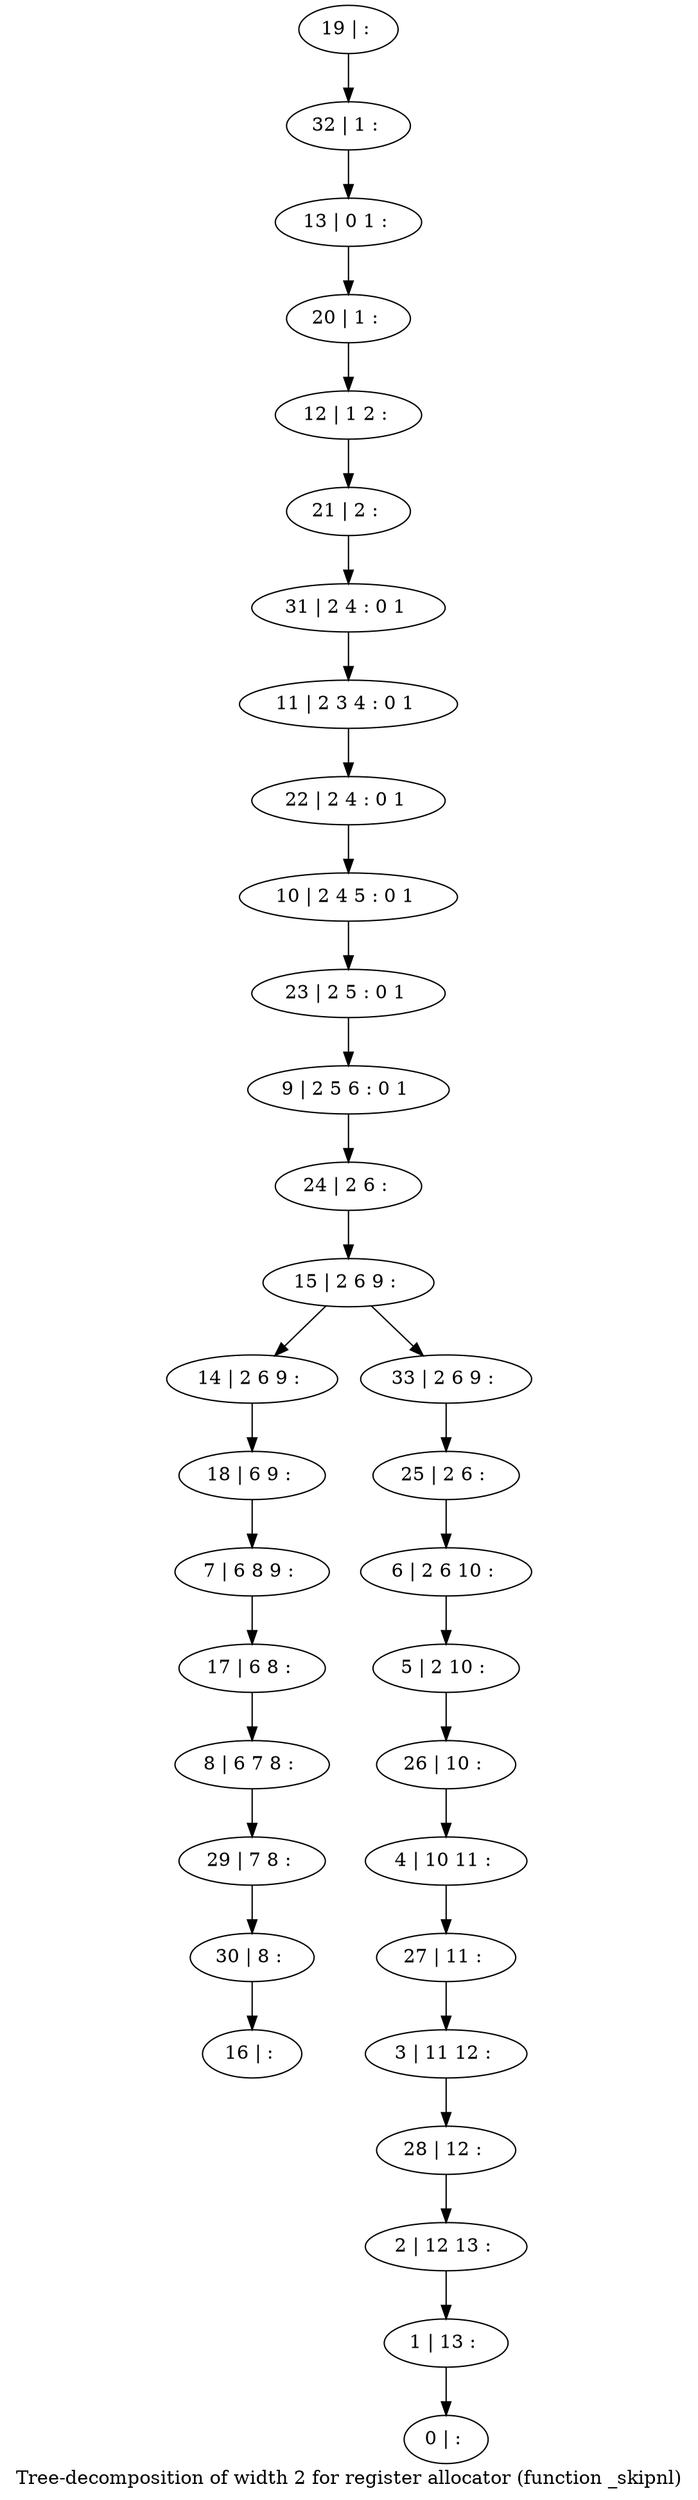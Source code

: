 digraph G {
graph [label="Tree-decomposition of width 2 for register allocator (function _skipnl)"]
0[label="0 | : "];
1[label="1 | 13 : "];
2[label="2 | 12 13 : "];
3[label="3 | 11 12 : "];
4[label="4 | 10 11 : "];
5[label="5 | 2 10 : "];
6[label="6 | 2 6 10 : "];
7[label="7 | 6 8 9 : "];
8[label="8 | 6 7 8 : "];
9[label="9 | 2 5 6 : 0 1 "];
10[label="10 | 2 4 5 : 0 1 "];
11[label="11 | 2 3 4 : 0 1 "];
12[label="12 | 1 2 : "];
13[label="13 | 0 1 : "];
14[label="14 | 2 6 9 : "];
15[label="15 | 2 6 9 : "];
16[label="16 | : "];
17[label="17 | 6 8 : "];
18[label="18 | 6 9 : "];
19[label="19 | : "];
20[label="20 | 1 : "];
21[label="21 | 2 : "];
22[label="22 | 2 4 : 0 1 "];
23[label="23 | 2 5 : 0 1 "];
24[label="24 | 2 6 : "];
25[label="25 | 2 6 : "];
26[label="26 | 10 : "];
27[label="27 | 11 : "];
28[label="28 | 12 : "];
29[label="29 | 7 8 : "];
30[label="30 | 8 : "];
31[label="31 | 2 4 : 0 1 "];
32[label="32 | 1 : "];
33[label="33 | 2 6 9 : "];
17->8 ;
7->17 ;
18->7 ;
14->18 ;
8->29 ;
30->16 ;
29->30 ;
19->32 ;
32->13 ;
13->20 ;
20->12 ;
12->21 ;
21->31 ;
31->11 ;
11->22 ;
22->10 ;
10->23 ;
23->9 ;
9->24 ;
24->15 ;
25->6 ;
6->5 ;
5->26 ;
26->4 ;
4->27 ;
27->3 ;
3->28 ;
28->2 ;
2->1 ;
1->0 ;
33->25 ;
15->14 ;
15->33 ;
}
